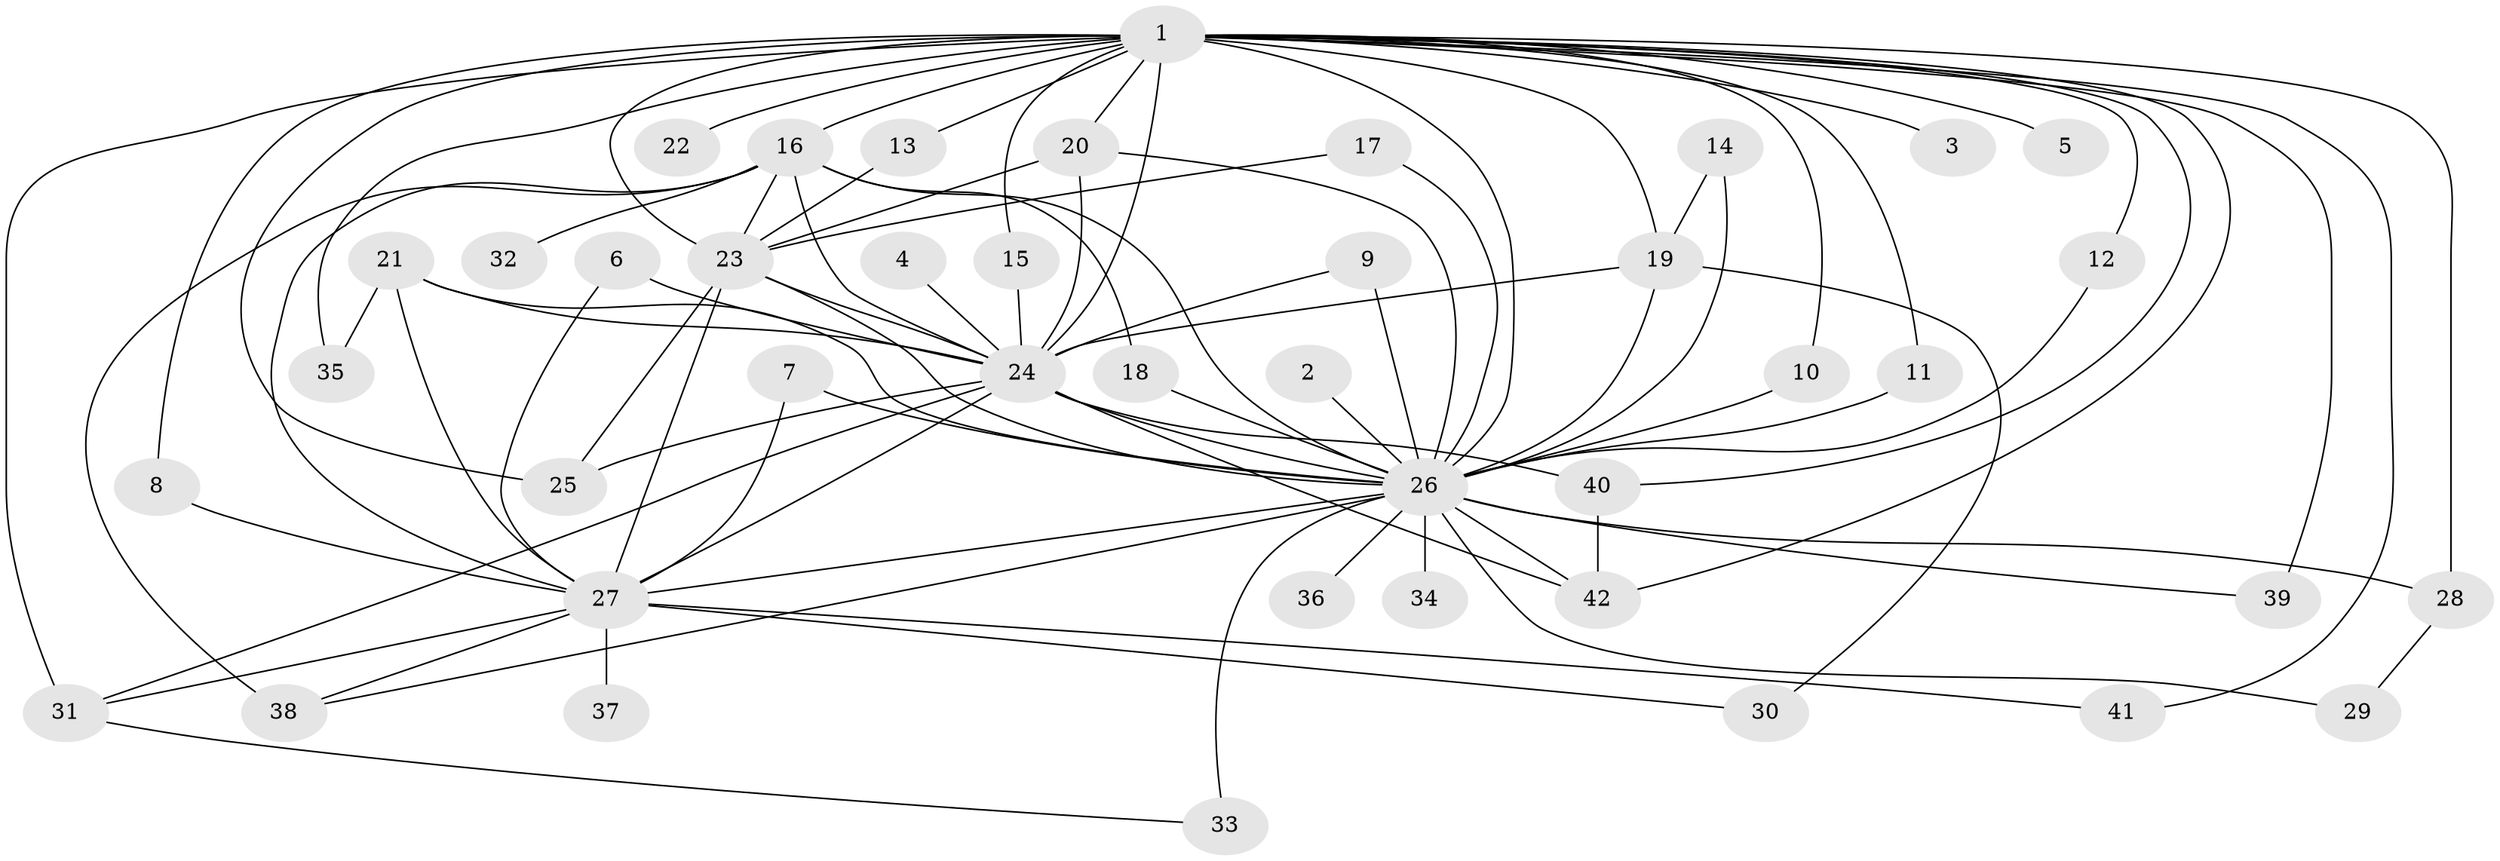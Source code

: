 // original degree distribution, {20: 0.012048192771084338, 18: 0.024096385542168676, 14: 0.012048192771084338, 16: 0.012048192771084338, 13: 0.012048192771084338, 23: 0.012048192771084338, 34: 0.012048192771084338, 19: 0.012048192771084338, 15: 0.012048192771084338, 3: 0.21686746987951808, 4: 0.060240963855421686, 11: 0.012048192771084338, 5: 0.03614457831325301, 2: 0.5542168674698795}
// Generated by graph-tools (version 1.1) at 2025/49/03/09/25 03:49:30]
// undirected, 42 vertices, 86 edges
graph export_dot {
graph [start="1"]
  node [color=gray90,style=filled];
  1;
  2;
  3;
  4;
  5;
  6;
  7;
  8;
  9;
  10;
  11;
  12;
  13;
  14;
  15;
  16;
  17;
  18;
  19;
  20;
  21;
  22;
  23;
  24;
  25;
  26;
  27;
  28;
  29;
  30;
  31;
  32;
  33;
  34;
  35;
  36;
  37;
  38;
  39;
  40;
  41;
  42;
  1 -- 3 [weight=2.0];
  1 -- 5 [weight=3.0];
  1 -- 8 [weight=1.0];
  1 -- 10 [weight=1.0];
  1 -- 11 [weight=1.0];
  1 -- 12 [weight=1.0];
  1 -- 13 [weight=3.0];
  1 -- 15 [weight=1.0];
  1 -- 16 [weight=4.0];
  1 -- 19 [weight=2.0];
  1 -- 20 [weight=1.0];
  1 -- 22 [weight=2.0];
  1 -- 23 [weight=4.0];
  1 -- 24 [weight=8.0];
  1 -- 25 [weight=2.0];
  1 -- 26 [weight=8.0];
  1 -- 28 [weight=1.0];
  1 -- 31 [weight=2.0];
  1 -- 35 [weight=1.0];
  1 -- 39 [weight=1.0];
  1 -- 40 [weight=1.0];
  1 -- 41 [weight=1.0];
  1 -- 42 [weight=1.0];
  2 -- 26 [weight=2.0];
  4 -- 24 [weight=1.0];
  6 -- 24 [weight=1.0];
  6 -- 27 [weight=1.0];
  7 -- 26 [weight=1.0];
  7 -- 27 [weight=1.0];
  8 -- 27 [weight=1.0];
  9 -- 24 [weight=1.0];
  9 -- 26 [weight=1.0];
  10 -- 26 [weight=1.0];
  11 -- 26 [weight=1.0];
  12 -- 26 [weight=1.0];
  13 -- 23 [weight=1.0];
  14 -- 19 [weight=1.0];
  14 -- 26 [weight=1.0];
  15 -- 24 [weight=1.0];
  16 -- 18 [weight=1.0];
  16 -- 23 [weight=1.0];
  16 -- 24 [weight=3.0];
  16 -- 26 [weight=3.0];
  16 -- 27 [weight=1.0];
  16 -- 32 [weight=1.0];
  16 -- 38 [weight=2.0];
  17 -- 23 [weight=1.0];
  17 -- 26 [weight=1.0];
  18 -- 26 [weight=2.0];
  19 -- 24 [weight=1.0];
  19 -- 26 [weight=1.0];
  19 -- 30 [weight=1.0];
  20 -- 23 [weight=1.0];
  20 -- 24 [weight=1.0];
  20 -- 26 [weight=1.0];
  21 -- 24 [weight=1.0];
  21 -- 26 [weight=3.0];
  21 -- 27 [weight=1.0];
  21 -- 35 [weight=1.0];
  23 -- 24 [weight=3.0];
  23 -- 25 [weight=1.0];
  23 -- 26 [weight=2.0];
  23 -- 27 [weight=1.0];
  24 -- 25 [weight=1.0];
  24 -- 26 [weight=5.0];
  24 -- 27 [weight=1.0];
  24 -- 31 [weight=1.0];
  24 -- 40 [weight=1.0];
  24 -- 42 [weight=1.0];
  26 -- 27 [weight=1.0];
  26 -- 28 [weight=3.0];
  26 -- 29 [weight=1.0];
  26 -- 33 [weight=3.0];
  26 -- 34 [weight=1.0];
  26 -- 36 [weight=1.0];
  26 -- 38 [weight=1.0];
  26 -- 39 [weight=3.0];
  26 -- 42 [weight=3.0];
  27 -- 30 [weight=1.0];
  27 -- 31 [weight=1.0];
  27 -- 37 [weight=2.0];
  27 -- 38 [weight=1.0];
  27 -- 41 [weight=1.0];
  28 -- 29 [weight=1.0];
  31 -- 33 [weight=1.0];
  40 -- 42 [weight=1.0];
}
